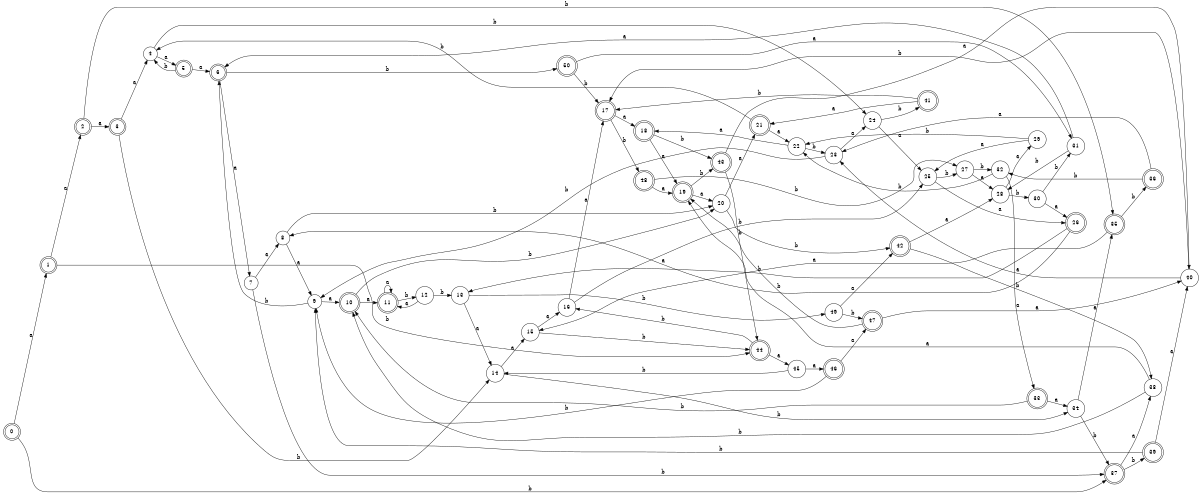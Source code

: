 digraph n41_2 {
__start0 [label="" shape="none"];

rankdir=LR;
size="8,5";

s0 [style="rounded,filled", color="black", fillcolor="white" shape="doublecircle", label="0"];
s1 [style="rounded,filled", color="black", fillcolor="white" shape="doublecircle", label="1"];
s2 [style="rounded,filled", color="black", fillcolor="white" shape="doublecircle", label="2"];
s3 [style="rounded,filled", color="black", fillcolor="white" shape="doublecircle", label="3"];
s4 [style="filled", color="black", fillcolor="white" shape="circle", label="4"];
s5 [style="rounded,filled", color="black", fillcolor="white" shape="doublecircle", label="5"];
s6 [style="rounded,filled", color="black", fillcolor="white" shape="doublecircle", label="6"];
s7 [style="filled", color="black", fillcolor="white" shape="circle", label="7"];
s8 [style="filled", color="black", fillcolor="white" shape="circle", label="8"];
s9 [style="filled", color="black", fillcolor="white" shape="circle", label="9"];
s10 [style="rounded,filled", color="black", fillcolor="white" shape="doublecircle", label="10"];
s11 [style="rounded,filled", color="black", fillcolor="white" shape="doublecircle", label="11"];
s12 [style="filled", color="black", fillcolor="white" shape="circle", label="12"];
s13 [style="filled", color="black", fillcolor="white" shape="circle", label="13"];
s14 [style="filled", color="black", fillcolor="white" shape="circle", label="14"];
s15 [style="filled", color="black", fillcolor="white" shape="circle", label="15"];
s16 [style="filled", color="black", fillcolor="white" shape="circle", label="16"];
s17 [style="rounded,filled", color="black", fillcolor="white" shape="doublecircle", label="17"];
s18 [style="rounded,filled", color="black", fillcolor="white" shape="doublecircle", label="18"];
s19 [style="rounded,filled", color="black", fillcolor="white" shape="doublecircle", label="19"];
s20 [style="filled", color="black", fillcolor="white" shape="circle", label="20"];
s21 [style="rounded,filled", color="black", fillcolor="white" shape="doublecircle", label="21"];
s22 [style="filled", color="black", fillcolor="white" shape="circle", label="22"];
s23 [style="filled", color="black", fillcolor="white" shape="circle", label="23"];
s24 [style="filled", color="black", fillcolor="white" shape="circle", label="24"];
s25 [style="filled", color="black", fillcolor="white" shape="circle", label="25"];
s26 [style="rounded,filled", color="black", fillcolor="white" shape="doublecircle", label="26"];
s27 [style="filled", color="black", fillcolor="white" shape="circle", label="27"];
s28 [style="filled", color="black", fillcolor="white" shape="circle", label="28"];
s29 [style="filled", color="black", fillcolor="white" shape="circle", label="29"];
s30 [style="filled", color="black", fillcolor="white" shape="circle", label="30"];
s31 [style="filled", color="black", fillcolor="white" shape="circle", label="31"];
s32 [style="filled", color="black", fillcolor="white" shape="circle", label="32"];
s33 [style="rounded,filled", color="black", fillcolor="white" shape="doublecircle", label="33"];
s34 [style="filled", color="black", fillcolor="white" shape="circle", label="34"];
s35 [style="rounded,filled", color="black", fillcolor="white" shape="doublecircle", label="35"];
s36 [style="rounded,filled", color="black", fillcolor="white" shape="doublecircle", label="36"];
s37 [style="rounded,filled", color="black", fillcolor="white" shape="doublecircle", label="37"];
s38 [style="filled", color="black", fillcolor="white" shape="circle", label="38"];
s39 [style="rounded,filled", color="black", fillcolor="white" shape="doublecircle", label="39"];
s40 [style="filled", color="black", fillcolor="white" shape="circle", label="40"];
s41 [style="rounded,filled", color="black", fillcolor="white" shape="doublecircle", label="41"];
s42 [style="rounded,filled", color="black", fillcolor="white" shape="doublecircle", label="42"];
s43 [style="rounded,filled", color="black", fillcolor="white" shape="doublecircle", label="43"];
s44 [style="rounded,filled", color="black", fillcolor="white" shape="doublecircle", label="44"];
s45 [style="filled", color="black", fillcolor="white" shape="circle", label="45"];
s46 [style="rounded,filled", color="black", fillcolor="white" shape="doublecircle", label="46"];
s47 [style="rounded,filled", color="black", fillcolor="white" shape="doublecircle", label="47"];
s48 [style="rounded,filled", color="black", fillcolor="white" shape="doublecircle", label="48"];
s49 [style="filled", color="black", fillcolor="white" shape="circle", label="49"];
s50 [style="rounded,filled", color="black", fillcolor="white" shape="doublecircle", label="50"];
s0 -> s1 [label="a"];
s0 -> s37 [label="b"];
s1 -> s2 [label="a"];
s1 -> s44 [label="b"];
s2 -> s3 [label="a"];
s2 -> s35 [label="b"];
s3 -> s4 [label="a"];
s3 -> s14 [label="b"];
s4 -> s5 [label="a"];
s4 -> s24 [label="b"];
s5 -> s6 [label="a"];
s5 -> s4 [label="b"];
s6 -> s7 [label="a"];
s6 -> s50 [label="b"];
s7 -> s8 [label="a"];
s7 -> s37 [label="b"];
s8 -> s9 [label="a"];
s8 -> s20 [label="b"];
s9 -> s10 [label="a"];
s9 -> s6 [label="b"];
s10 -> s11 [label="a"];
s10 -> s20 [label="b"];
s11 -> s11 [label="a"];
s11 -> s12 [label="b"];
s12 -> s11 [label="a"];
s12 -> s13 [label="b"];
s13 -> s14 [label="a"];
s13 -> s49 [label="b"];
s14 -> s15 [label="a"];
s14 -> s34 [label="b"];
s15 -> s16 [label="a"];
s15 -> s44 [label="b"];
s16 -> s17 [label="a"];
s16 -> s25 [label="b"];
s17 -> s18 [label="a"];
s17 -> s48 [label="b"];
s18 -> s19 [label="a"];
s18 -> s43 [label="b"];
s19 -> s20 [label="a"];
s19 -> s43 [label="b"];
s20 -> s21 [label="a"];
s20 -> s42 [label="b"];
s21 -> s22 [label="a"];
s21 -> s4 [label="b"];
s22 -> s18 [label="a"];
s22 -> s23 [label="b"];
s23 -> s24 [label="a"];
s23 -> s9 [label="b"];
s24 -> s25 [label="a"];
s24 -> s41 [label="b"];
s25 -> s26 [label="a"];
s25 -> s27 [label="b"];
s26 -> s8 [label="a"];
s26 -> s13 [label="b"];
s27 -> s28 [label="a"];
s27 -> s32 [label="b"];
s28 -> s29 [label="a"];
s28 -> s30 [label="b"];
s29 -> s25 [label="a"];
s29 -> s22 [label="b"];
s30 -> s26 [label="a"];
s30 -> s31 [label="b"];
s31 -> s6 [label="a"];
s31 -> s28 [label="b"];
s32 -> s33 [label="a"];
s32 -> s22 [label="b"];
s33 -> s34 [label="a"];
s33 -> s10 [label="b"];
s34 -> s35 [label="a"];
s34 -> s37 [label="b"];
s35 -> s15 [label="a"];
s35 -> s36 [label="b"];
s36 -> s23 [label="a"];
s36 -> s32 [label="b"];
s37 -> s38 [label="a"];
s37 -> s39 [label="b"];
s38 -> s19 [label="a"];
s38 -> s10 [label="b"];
s39 -> s40 [label="a"];
s39 -> s9 [label="b"];
s40 -> s23 [label="a"];
s40 -> s17 [label="b"];
s41 -> s21 [label="a"];
s41 -> s17 [label="b"];
s42 -> s28 [label="a"];
s42 -> s38 [label="b"];
s43 -> s40 [label="a"];
s43 -> s44 [label="b"];
s44 -> s45 [label="a"];
s44 -> s16 [label="b"];
s45 -> s46 [label="a"];
s45 -> s14 [label="b"];
s46 -> s47 [label="a"];
s46 -> s9 [label="b"];
s47 -> s40 [label="a"];
s47 -> s19 [label="b"];
s48 -> s19 [label="a"];
s48 -> s27 [label="b"];
s49 -> s42 [label="a"];
s49 -> s47 [label="b"];
s50 -> s31 [label="a"];
s50 -> s17 [label="b"];

}